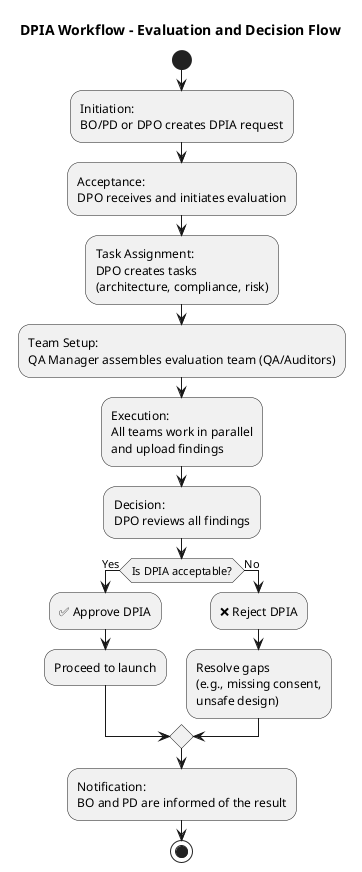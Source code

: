@startuml
title DPIA Workflow – Evaluation and Decision Flow

start

:Initiation:\nBO/PD or DPO creates DPIA request;

:Acceptance:\nDPO receives and initiates evaluation;

:Task Assignment:\nDPO creates tasks\n(architecture, compliance, risk);

:Team Setup:\nQA Manager assembles evaluation team (QA/Auditors);

:Execution:\nAll teams work in parallel\nand upload findings;

:Decision:\nDPO reviews all findings;

if (Is DPIA acceptable?) then (Yes)
  :✅ Approve DPIA;
  :Proceed to launch;
else (No)
  :❌ Reject DPIA;
  :Resolve gaps\n(e.g., missing consent,\nunsafe design);
endif

:Notification:\nBO and PD are informed of the result;

stop
@enduml
